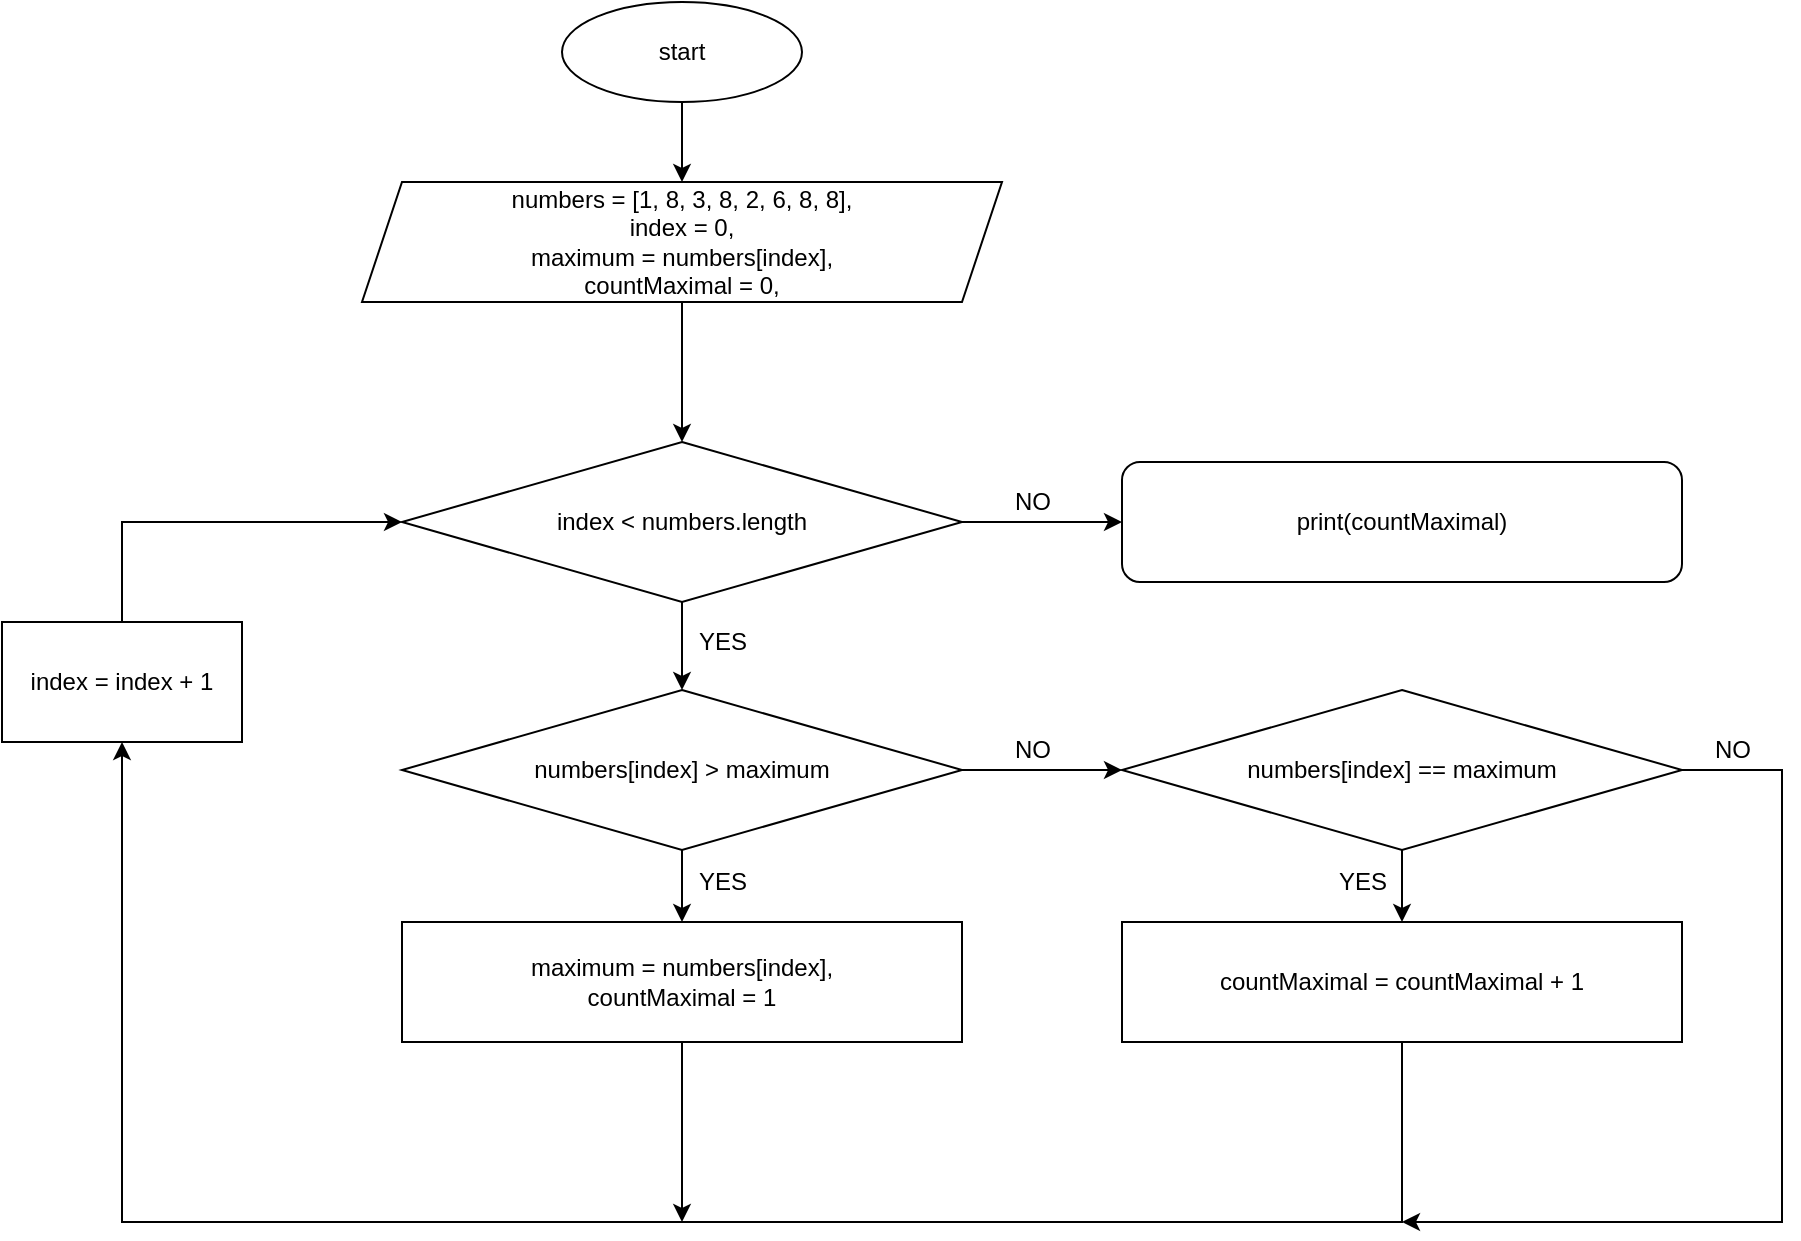 <mxfile version="19.0.3" type="device"><diagram id="9SeDTuchcfiyzDderSNC" name="задача домашней работы 3"><mxGraphModel dx="2090" dy="1236" grid="1" gridSize="10" guides="1" tooltips="1" connect="1" arrows="1" fold="1" page="1" pageScale="1" pageWidth="1169" pageHeight="827" math="0" shadow="0"><root><mxCell id="0"/><mxCell id="1" parent="0"/><mxCell id="9AJOOqPyKUhdbcHAq5Nw-3" value="" style="edgeStyle=orthogonalEdgeStyle;rounded=0;orthogonalLoop=1;jettySize=auto;html=1;" edge="1" parent="1" source="9AJOOqPyKUhdbcHAq5Nw-1" target="9AJOOqPyKUhdbcHAq5Nw-2"><mxGeometry relative="1" as="geometry"/></mxCell><mxCell id="9AJOOqPyKUhdbcHAq5Nw-1" value="start" style="ellipse;whiteSpace=wrap;html=1;" vertex="1" parent="1"><mxGeometry x="160" y="30" width="120" height="50" as="geometry"/></mxCell><mxCell id="9AJOOqPyKUhdbcHAq5Nw-5" value="" style="edgeStyle=orthogonalEdgeStyle;rounded=0;orthogonalLoop=1;jettySize=auto;html=1;" edge="1" parent="1" source="9AJOOqPyKUhdbcHAq5Nw-2" target="9AJOOqPyKUhdbcHAq5Nw-4"><mxGeometry relative="1" as="geometry"/></mxCell><mxCell id="9AJOOqPyKUhdbcHAq5Nw-2" value="numbers = [1, 8, 3, 8, 2, 6, 8, 8],&lt;br&gt;index = 0,&lt;br&gt;maximum = numbers[index],&lt;br&gt;countMaximal = 0," style="shape=parallelogram;perimeter=parallelogramPerimeter;whiteSpace=wrap;html=1;fixedSize=1;" vertex="1" parent="1"><mxGeometry x="60" y="120" width="320" height="60" as="geometry"/></mxCell><mxCell id="9AJOOqPyKUhdbcHAq5Nw-7" value="" style="edgeStyle=orthogonalEdgeStyle;rounded=0;orthogonalLoop=1;jettySize=auto;html=1;" edge="1" parent="1" source="9AJOOqPyKUhdbcHAq5Nw-4" target="9AJOOqPyKUhdbcHAq5Nw-6"><mxGeometry relative="1" as="geometry"/></mxCell><mxCell id="9AJOOqPyKUhdbcHAq5Nw-9" value="" style="edgeStyle=orthogonalEdgeStyle;rounded=0;orthogonalLoop=1;jettySize=auto;html=1;" edge="1" parent="1" source="9AJOOqPyKUhdbcHAq5Nw-4" target="9AJOOqPyKUhdbcHAq5Nw-8"><mxGeometry relative="1" as="geometry"/></mxCell><mxCell id="9AJOOqPyKUhdbcHAq5Nw-4" value="index &amp;lt; numbers.length" style="rhombus;whiteSpace=wrap;html=1;" vertex="1" parent="1"><mxGeometry x="80" y="250" width="280" height="80" as="geometry"/></mxCell><mxCell id="9AJOOqPyKUhdbcHAq5Nw-6" value="print(countMaximal)" style="rounded=1;whiteSpace=wrap;html=1;" vertex="1" parent="1"><mxGeometry x="440" y="260" width="280" height="60" as="geometry"/></mxCell><mxCell id="9AJOOqPyKUhdbcHAq5Nw-11" value="" style="edgeStyle=orthogonalEdgeStyle;rounded=0;orthogonalLoop=1;jettySize=auto;html=1;" edge="1" parent="1" source="9AJOOqPyKUhdbcHAq5Nw-8" target="9AJOOqPyKUhdbcHAq5Nw-10"><mxGeometry relative="1" as="geometry"/></mxCell><mxCell id="9AJOOqPyKUhdbcHAq5Nw-13" value="" style="edgeStyle=orthogonalEdgeStyle;rounded=0;orthogonalLoop=1;jettySize=auto;html=1;" edge="1" parent="1" source="9AJOOqPyKUhdbcHAq5Nw-8" target="9AJOOqPyKUhdbcHAq5Nw-12"><mxGeometry relative="1" as="geometry"/></mxCell><mxCell id="9AJOOqPyKUhdbcHAq5Nw-8" value="numbers[index] &amp;gt; maximum" style="rhombus;whiteSpace=wrap;html=1;" vertex="1" parent="1"><mxGeometry x="80" y="374" width="280" height="80" as="geometry"/></mxCell><mxCell id="9AJOOqPyKUhdbcHAq5Nw-18" style="edgeStyle=orthogonalEdgeStyle;rounded=0;orthogonalLoop=1;jettySize=auto;html=1;" edge="1" parent="1" source="9AJOOqPyKUhdbcHAq5Nw-10"><mxGeometry relative="1" as="geometry"><mxPoint x="220" y="640" as="targetPoint"/></mxGeometry></mxCell><mxCell id="9AJOOqPyKUhdbcHAq5Nw-10" value="maximum = numbers[index],&lt;br&gt;countMaximal = 1" style="whiteSpace=wrap;html=1;" vertex="1" parent="1"><mxGeometry x="80" y="490" width="280" height="60" as="geometry"/></mxCell><mxCell id="9AJOOqPyKUhdbcHAq5Nw-15" value="" style="edgeStyle=orthogonalEdgeStyle;rounded=0;orthogonalLoop=1;jettySize=auto;html=1;" edge="1" parent="1" source="9AJOOqPyKUhdbcHAq5Nw-12" target="9AJOOqPyKUhdbcHAq5Nw-14"><mxGeometry relative="1" as="geometry"/></mxCell><mxCell id="9AJOOqPyKUhdbcHAq5Nw-20" style="edgeStyle=orthogonalEdgeStyle;rounded=0;orthogonalLoop=1;jettySize=auto;html=1;" edge="1" parent="1" source="9AJOOqPyKUhdbcHAq5Nw-12"><mxGeometry relative="1" as="geometry"><mxPoint x="580" y="640" as="targetPoint"/><Array as="points"><mxPoint x="770" y="414"/><mxPoint x="770" y="640"/></Array></mxGeometry></mxCell><mxCell id="9AJOOqPyKUhdbcHAq5Nw-12" value="numbers[index] == maximum" style="rhombus;whiteSpace=wrap;html=1;" vertex="1" parent="1"><mxGeometry x="440" y="374" width="280" height="80" as="geometry"/></mxCell><mxCell id="9AJOOqPyKUhdbcHAq5Nw-17" value="" style="edgeStyle=orthogonalEdgeStyle;rounded=0;orthogonalLoop=1;jettySize=auto;html=1;" edge="1" parent="1" source="9AJOOqPyKUhdbcHAq5Nw-14" target="9AJOOqPyKUhdbcHAq5Nw-16"><mxGeometry relative="1" as="geometry"><Array as="points"><mxPoint x="580" y="640"/><mxPoint x="-60" y="640"/></Array></mxGeometry></mxCell><mxCell id="9AJOOqPyKUhdbcHAq5Nw-14" value="countMaximal = countMaximal + 1" style="whiteSpace=wrap;html=1;" vertex="1" parent="1"><mxGeometry x="440" y="490" width="280" height="60" as="geometry"/></mxCell><mxCell id="9AJOOqPyKUhdbcHAq5Nw-19" style="edgeStyle=orthogonalEdgeStyle;rounded=0;orthogonalLoop=1;jettySize=auto;html=1;entryX=0;entryY=0.5;entryDx=0;entryDy=0;" edge="1" parent="1" source="9AJOOqPyKUhdbcHAq5Nw-16" target="9AJOOqPyKUhdbcHAq5Nw-4"><mxGeometry relative="1" as="geometry"><Array as="points"><mxPoint x="-60" y="290"/></Array></mxGeometry></mxCell><mxCell id="9AJOOqPyKUhdbcHAq5Nw-16" value="index = index + 1" style="whiteSpace=wrap;html=1;" vertex="1" parent="1"><mxGeometry x="-120" y="340" width="120" height="60" as="geometry"/></mxCell><mxCell id="9AJOOqPyKUhdbcHAq5Nw-21" value="NO" style="text;html=1;align=center;verticalAlign=middle;resizable=0;points=[];autosize=1;strokeColor=none;fillColor=none;" vertex="1" parent="1"><mxGeometry x="730" y="394" width="30" height="20" as="geometry"/></mxCell><mxCell id="9AJOOqPyKUhdbcHAq5Nw-22" value="YES" style="text;html=1;align=center;verticalAlign=middle;resizable=0;points=[];autosize=1;strokeColor=none;fillColor=none;" vertex="1" parent="1"><mxGeometry x="540" y="460" width="40" height="20" as="geometry"/></mxCell><mxCell id="9AJOOqPyKUhdbcHAq5Nw-23" value="YES" style="text;html=1;align=center;verticalAlign=middle;resizable=0;points=[];autosize=1;strokeColor=none;fillColor=none;" vertex="1" parent="1"><mxGeometry x="220" y="460" width="40" height="20" as="geometry"/></mxCell><mxCell id="9AJOOqPyKUhdbcHAq5Nw-24" value="YES" style="text;html=1;align=center;verticalAlign=middle;resizable=0;points=[];autosize=1;strokeColor=none;fillColor=none;" vertex="1" parent="1"><mxGeometry x="220" y="340" width="40" height="20" as="geometry"/></mxCell><mxCell id="9AJOOqPyKUhdbcHAq5Nw-25" value="NO" style="text;html=1;align=center;verticalAlign=middle;resizable=0;points=[];autosize=1;strokeColor=none;fillColor=none;" vertex="1" parent="1"><mxGeometry x="380" y="394" width="30" height="20" as="geometry"/></mxCell><mxCell id="9AJOOqPyKUhdbcHAq5Nw-26" value="NO" style="text;html=1;align=center;verticalAlign=middle;resizable=0;points=[];autosize=1;strokeColor=none;fillColor=none;" vertex="1" parent="1"><mxGeometry x="380" y="270" width="30" height="20" as="geometry"/></mxCell></root></mxGraphModel></diagram></mxfile>